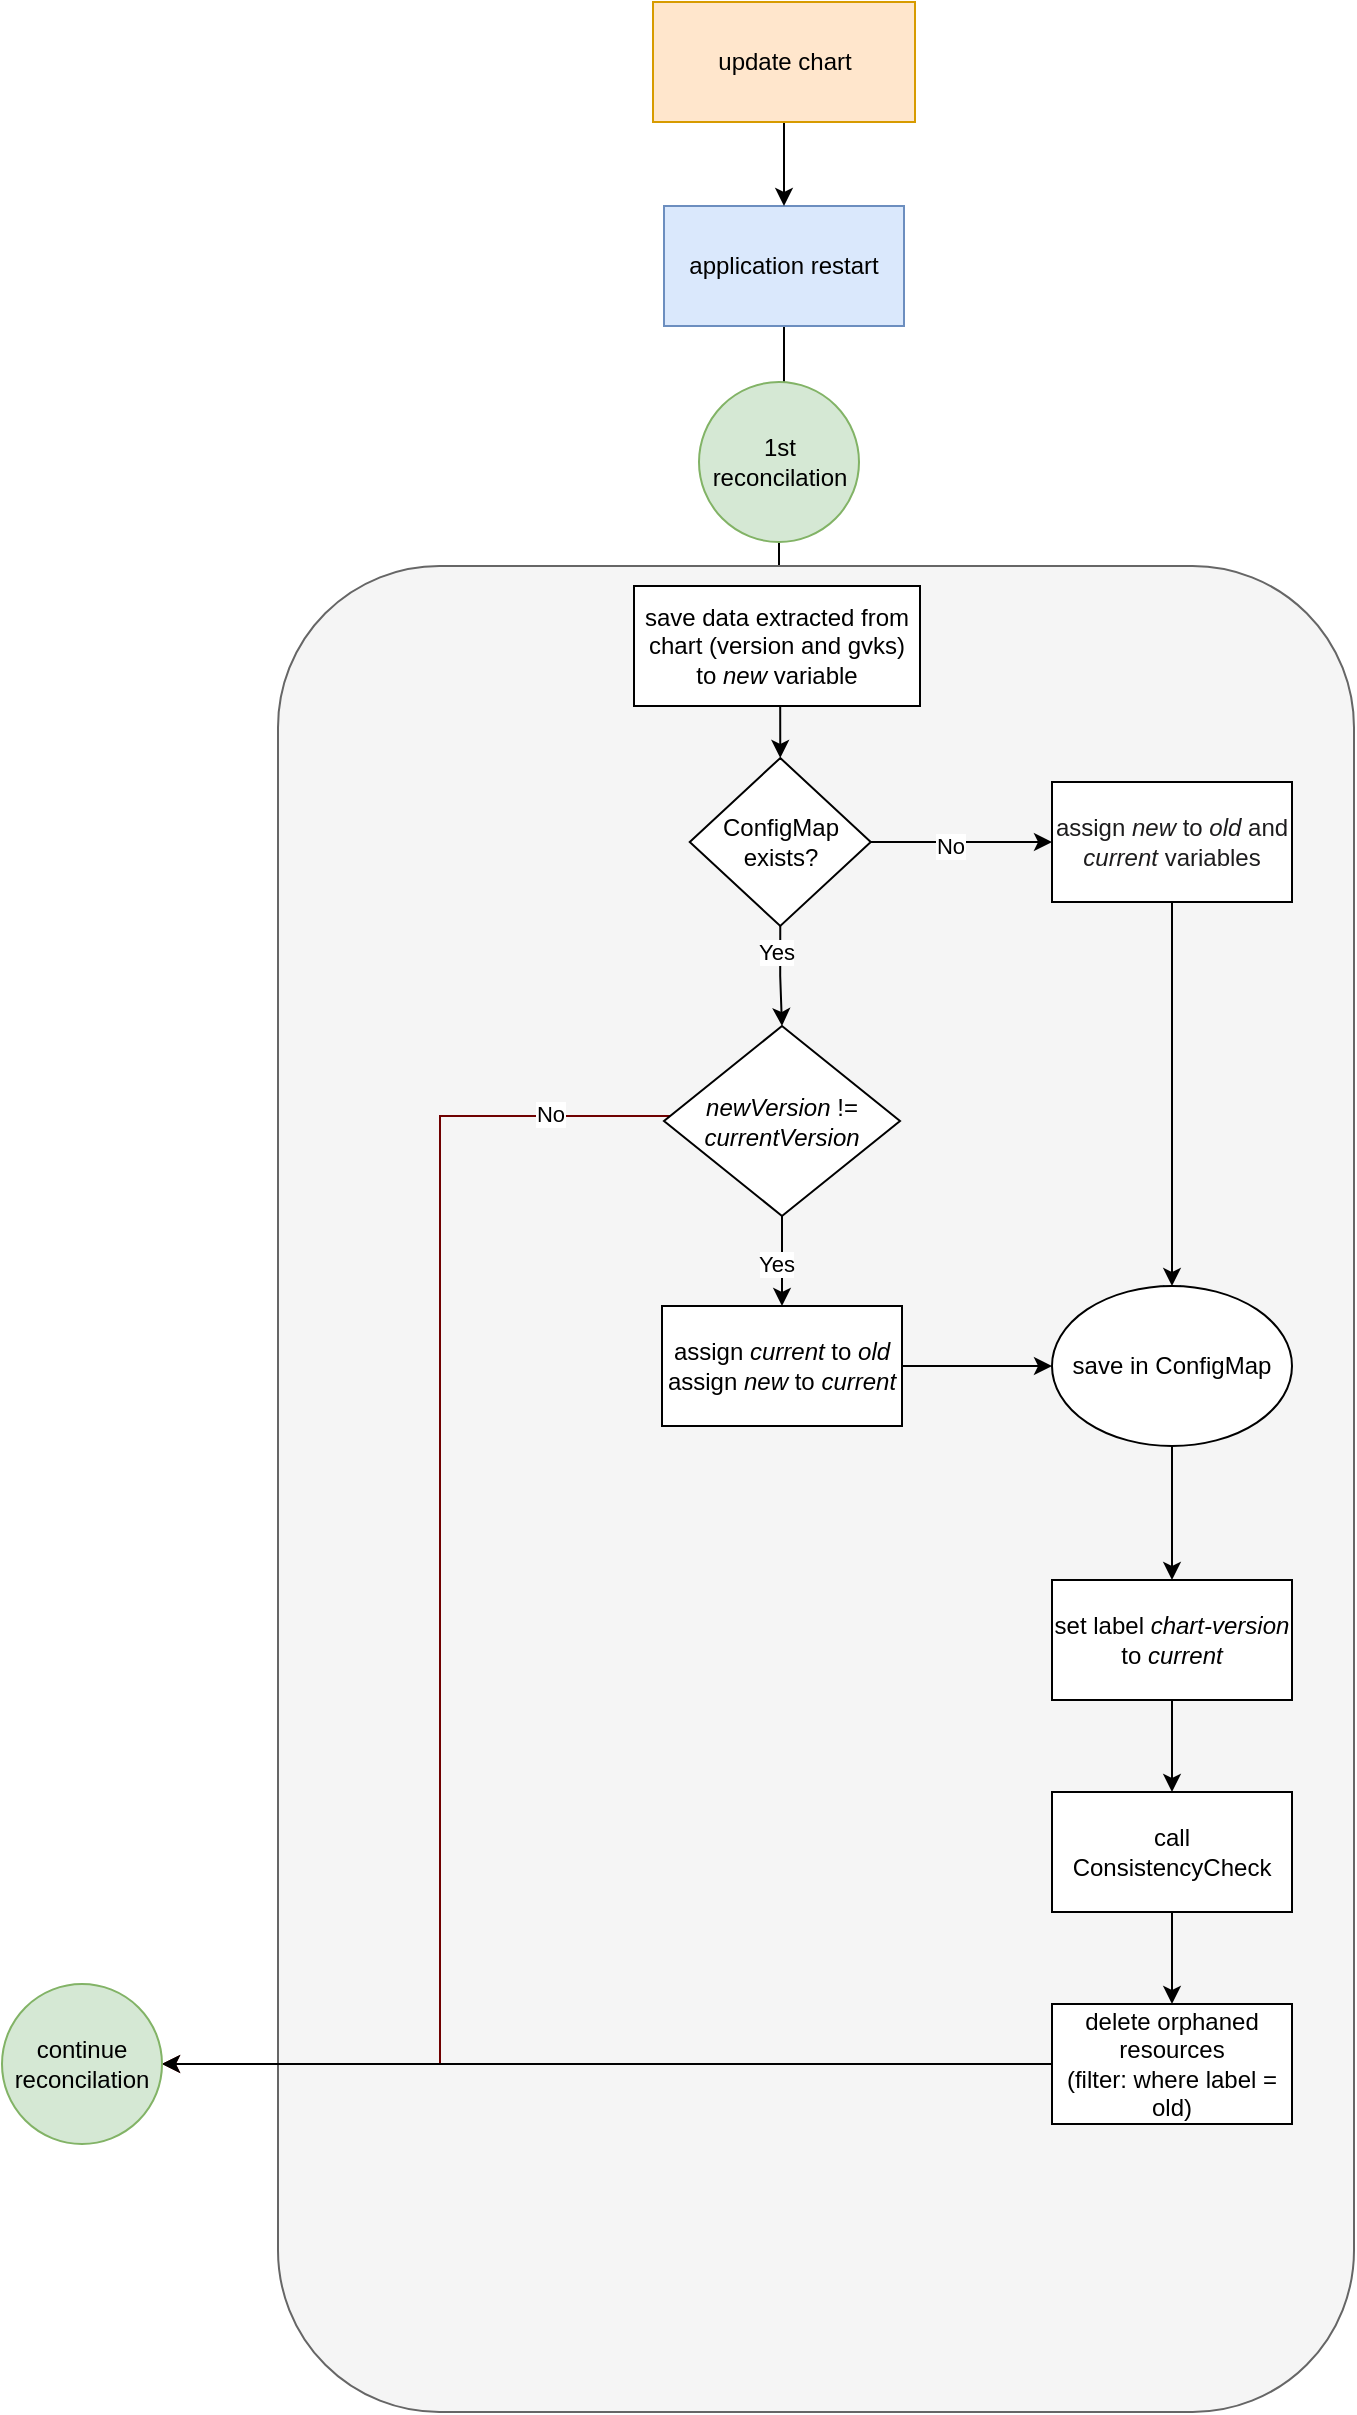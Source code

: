 <mxfile version="20.7.4" type="device"><diagram id="OHXYj9Oo1Txj0N6eSHdf" name="Strona-1"><mxGraphModel dx="2152" dy="916" grid="0" gridSize="10" guides="1" tooltips="1" connect="1" arrows="1" fold="1" page="0" pageScale="1" pageWidth="827" pageHeight="1169" math="0" shadow="0"><root><mxCell id="0"/><mxCell id="1" parent="0"/><mxCell id="QBl34vz8bVypGpjPJ9T1-3" style="edgeStyle=orthogonalEdgeStyle;rounded=0;orthogonalLoop=1;jettySize=auto;html=1;entryX=0.531;entryY=0.188;entryDx=0;entryDy=0;entryPerimeter=0;" parent="1" source="2K-8jbpOSL6tKk4jxHVO-1" target="QBl34vz8bVypGpjPJ9T1-2" edge="1"><mxGeometry relative="1" as="geometry"/></mxCell><mxCell id="2K-8jbpOSL6tKk4jxHVO-1" value="application restart" style="rounded=0;whiteSpace=wrap;html=1;fillColor=#dae8fc;strokeColor=#6c8ebf;" parent="1" vertex="1"><mxGeometry x="-477" y="128" width="120" height="60" as="geometry"/></mxCell><mxCell id="QBl34vz8bVypGpjPJ9T1-55" style="edgeStyle=orthogonalEdgeStyle;rounded=0;orthogonalLoop=1;jettySize=auto;html=1;entryX=0.5;entryY=0;entryDx=0;entryDy=0;" parent="1" source="2K-8jbpOSL6tKk4jxHVO-2" target="2K-8jbpOSL6tKk4jxHVO-1" edge="1"><mxGeometry relative="1" as="geometry"/></mxCell><mxCell id="2K-8jbpOSL6tKk4jxHVO-2" value="update chart" style="rounded=0;whiteSpace=wrap;html=1;fillColor=#ffe6cc;strokeColor=#d79b00;" parent="1" vertex="1"><mxGeometry x="-482.5" y="26" width="131" height="60" as="geometry"/></mxCell><mxCell id="QBl34vz8bVypGpjPJ9T1-45" style="edgeStyle=orthogonalEdgeStyle;rounded=0;orthogonalLoop=1;jettySize=auto;html=1;" parent="1" source="QBl34vz8bVypGpjPJ9T1-2" target="QBl34vz8bVypGpjPJ9T1-4" edge="1"><mxGeometry relative="1" as="geometry"/></mxCell><mxCell id="QBl34vz8bVypGpjPJ9T1-2" value="1st reconcilation" style="ellipse;whiteSpace=wrap;html=1;aspect=fixed;fillColor=#d5e8d4;strokeColor=#82b366;" parent="1" vertex="1"><mxGeometry x="-459.5" y="216" width="80" height="80" as="geometry"/></mxCell><mxCell id="QBl34vz8bVypGpjPJ9T1-4" value="" style="rounded=1;whiteSpace=wrap;html=1;fillColor=#f5f5f5;fontColor=#333333;strokeColor=#666666;" parent="1" vertex="1"><mxGeometry x="-670" y="308" width="538" height="923" as="geometry"/></mxCell><mxCell id="QBl34vz8bVypGpjPJ9T1-17" style="edgeStyle=orthogonalEdgeStyle;rounded=0;orthogonalLoop=1;jettySize=auto;html=1;exitX=0.5;exitY=1;exitDx=0;exitDy=0;entryX=0.5;entryY=0;entryDx=0;entryDy=0;" parent="1" source="QBl34vz8bVypGpjPJ9T1-5" target="QBl34vz8bVypGpjPJ9T1-16" edge="1"><mxGeometry relative="1" as="geometry"/></mxCell><mxCell id="QBl34vz8bVypGpjPJ9T1-5" value="save data extracted from chart (version and gvks) to &lt;i&gt;new&lt;/i&gt; variable" style="rounded=0;whiteSpace=wrap;html=1;" parent="1" vertex="1"><mxGeometry x="-492" y="318" width="143" height="60" as="geometry"/></mxCell><mxCell id="t9tExEgbkGkuqga_r0wn-3" style="edgeStyle=orthogonalEdgeStyle;rounded=0;orthogonalLoop=1;jettySize=auto;html=1;strokeColor=#000000;fontFamily=Helvetica;fontSize=12;" edge="1" parent="1" source="QBl34vz8bVypGpjPJ9T1-7" target="QBl34vz8bVypGpjPJ9T1-11"><mxGeometry relative="1" as="geometry"/></mxCell><mxCell id="QBl34vz8bVypGpjPJ9T1-7" value="&lt;span style=&quot;color: rgb(29, 28, 29); font-variant-ligatures: common-ligatures; text-align: left;&quot;&gt;&lt;font style=&quot;font-size: 12px;&quot;&gt;assign &lt;i&gt;new&lt;/i&gt; to &lt;i&gt;old&lt;/i&gt; and &lt;i&gt;current&lt;/i&gt; variables&lt;/font&gt;&lt;/span&gt;" style="rounded=0;whiteSpace=wrap;html=1;" parent="1" vertex="1"><mxGeometry x="-283" y="416" width="120" height="60" as="geometry"/></mxCell><mxCell id="QBl34vz8bVypGpjPJ9T1-31" style="edgeStyle=orthogonalEdgeStyle;rounded=0;orthogonalLoop=1;jettySize=auto;html=1;fillColor=#1ba1e2;strokeColor=#006EAF;" parent="1" source="QBl34vz8bVypGpjPJ9T1-11" edge="1" target="QBl34vz8bVypGpjPJ9T1-4"><mxGeometry relative="1" as="geometry"><mxPoint x="-397" y="855" as="targetPoint"/><Array as="points"><mxPoint x="-366" y="820"/><mxPoint x="-366" y="820"/></Array></mxGeometry></mxCell><mxCell id="t9tExEgbkGkuqga_r0wn-2" style="edgeStyle=orthogonalEdgeStyle;rounded=0;orthogonalLoop=1;jettySize=auto;html=1;" edge="1" parent="1" source="QBl34vz8bVypGpjPJ9T1-11" target="QBl34vz8bVypGpjPJ9T1-34"><mxGeometry relative="1" as="geometry"/></mxCell><mxCell id="QBl34vz8bVypGpjPJ9T1-11" value="&lt;span style=&quot;color: rgb(0, 0, 0); font-family: Helvetica; font-size: 12px; font-style: normal; font-variant-ligatures: normal; font-variant-caps: normal; font-weight: 400; letter-spacing: normal; orphans: 2; text-align: center; text-indent: 0px; text-transform: none; widows: 2; word-spacing: 0px; -webkit-text-stroke-width: 0px; text-decoration-thickness: initial; text-decoration-style: initial; text-decoration-color: initial; float: none; display: inline !important;&quot;&gt;save in ConfigMap&lt;/span&gt;" style="ellipse;whiteSpace=wrap;html=1;" parent="1" vertex="1"><mxGeometry x="-283" y="668" width="120" height="80" as="geometry"/></mxCell><mxCell id="QBl34vz8bVypGpjPJ9T1-23" style="edgeStyle=orthogonalEdgeStyle;rounded=0;orthogonalLoop=1;jettySize=auto;html=1;" parent="1" source="QBl34vz8bVypGpjPJ9T1-12" target="QBl34vz8bVypGpjPJ9T1-11" edge="1"><mxGeometry relative="1" as="geometry"/></mxCell><mxCell id="QBl34vz8bVypGpjPJ9T1-12" value="assign&amp;nbsp;&lt;i&gt;current&lt;/i&gt;&amp;nbsp;to&amp;nbsp;&lt;i&gt;old&lt;/i&gt;&lt;br&gt;assign &lt;i&gt;new&lt;/i&gt; to&amp;nbsp;&lt;i&gt;current&lt;/i&gt;" style="rounded=0;whiteSpace=wrap;html=1;" parent="1" vertex="1"><mxGeometry x="-478" y="678" width="120" height="60" as="geometry"/></mxCell><mxCell id="QBl34vz8bVypGpjPJ9T1-22" style="edgeStyle=orthogonalEdgeStyle;rounded=0;orthogonalLoop=1;jettySize=auto;html=1;exitX=0.5;exitY=1;exitDx=0;exitDy=0;" parent="1" source="QBl34vz8bVypGpjPJ9T1-16" target="QBl34vz8bVypGpjPJ9T1-20" edge="1"><mxGeometry relative="1" as="geometry"/></mxCell><mxCell id="QBl34vz8bVypGpjPJ9T1-26" value="Yes" style="edgeLabel;html=1;align=center;verticalAlign=middle;resizable=0;points=[];" parent="QBl34vz8bVypGpjPJ9T1-22" vertex="1" connectable="0"><mxGeometry x="-0.489" y="-2" relative="1" as="geometry"><mxPoint as="offset"/></mxGeometry></mxCell><mxCell id="QBl34vz8bVypGpjPJ9T1-16" value="ConfigMap exists?" style="rhombus;whiteSpace=wrap;html=1;" parent="1" vertex="1"><mxGeometry x="-464.12" y="404" width="90.5" height="84" as="geometry"/></mxCell><mxCell id="QBl34vz8bVypGpjPJ9T1-18" value="" style="endArrow=classic;html=1;rounded=0;exitX=1;exitY=0.5;exitDx=0;exitDy=0;" parent="1" source="QBl34vz8bVypGpjPJ9T1-16" target="QBl34vz8bVypGpjPJ9T1-7" edge="1"><mxGeometry width="50" height="50" relative="1" as="geometry"><mxPoint x="-211" y="461" as="sourcePoint"/><mxPoint x="-161" y="411" as="targetPoint"/></mxGeometry></mxCell><mxCell id="QBl34vz8bVypGpjPJ9T1-25" value="No" style="edgeLabel;html=1;align=center;verticalAlign=middle;resizable=0;points=[];" parent="QBl34vz8bVypGpjPJ9T1-18" vertex="1" connectable="0"><mxGeometry x="-0.124" y="-2" relative="1" as="geometry"><mxPoint as="offset"/></mxGeometry></mxCell><mxCell id="QBl34vz8bVypGpjPJ9T1-24" style="edgeStyle=orthogonalEdgeStyle;rounded=0;orthogonalLoop=1;jettySize=auto;html=1;entryX=0.5;entryY=0;entryDx=0;entryDy=0;" parent="1" source="QBl34vz8bVypGpjPJ9T1-20" target="QBl34vz8bVypGpjPJ9T1-12" edge="1"><mxGeometry relative="1" as="geometry"/></mxCell><mxCell id="QBl34vz8bVypGpjPJ9T1-27" value="Yes" style="edgeLabel;html=1;align=center;verticalAlign=middle;resizable=0;points=[];" parent="QBl34vz8bVypGpjPJ9T1-24" vertex="1" connectable="0"><mxGeometry x="0.046" y="-3" relative="1" as="geometry"><mxPoint as="offset"/></mxGeometry></mxCell><mxCell id="QBl34vz8bVypGpjPJ9T1-32" style="edgeStyle=orthogonalEdgeStyle;rounded=0;orthogonalLoop=1;jettySize=auto;html=1;fillColor=#a20025;strokeColor=#6F0000;" parent="1" source="QBl34vz8bVypGpjPJ9T1-20" edge="1" target="QBl34vz8bVypGpjPJ9T1-46"><mxGeometry relative="1" as="geometry"><mxPoint x="-477" y="855" as="targetPoint"/><Array as="points"><mxPoint x="-589" y="583"/><mxPoint x="-589" y="1057"/></Array></mxGeometry></mxCell><mxCell id="QBl34vz8bVypGpjPJ9T1-53" value="No" style="edgeLabel;html=1;align=center;verticalAlign=middle;resizable=0;points=[];" parent="QBl34vz8bVypGpjPJ9T1-32" vertex="1" connectable="0"><mxGeometry x="0.007" y="1" relative="1" as="geometry"><mxPoint x="54" y="-253" as="offset"/></mxGeometry></mxCell><mxCell id="QBl34vz8bVypGpjPJ9T1-20" value="&lt;span style=&quot;color: rgb(0, 0, 0); font-family: Helvetica; font-size: 12px; font-variant-ligatures: normal; font-variant-caps: normal; font-weight: 400; letter-spacing: normal; orphans: 2; text-align: center; text-indent: 0px; text-transform: none; widows: 2; word-spacing: 0px; -webkit-text-stroke-width: 0px; background-color: rgb(255, 255, 255); text-decoration-thickness: initial; text-decoration-style: initial; text-decoration-color: initial; float: none; display: inline !important;&quot;&gt;&lt;i&gt;newVersion&lt;/i&gt;&lt;/span&gt;&lt;span style=&quot;color: rgb(0, 0, 0); font-family: Helvetica; font-size: 12px; font-style: normal; font-variant-ligatures: normal; font-variant-caps: normal; font-weight: 400; letter-spacing: normal; orphans: 2; text-align: center; text-indent: 0px; text-transform: none; widows: 2; word-spacing: 0px; -webkit-text-stroke-width: 0px; background-color: rgb(255, 255, 255); text-decoration-thickness: initial; text-decoration-style: initial; text-decoration-color: initial; float: none; display: inline !important;&quot;&gt; != &lt;/span&gt;&lt;span style=&quot;color: rgb(0, 0, 0); font-family: Helvetica; font-size: 12px; font-variant-ligatures: normal; font-variant-caps: normal; font-weight: 400; letter-spacing: normal; orphans: 2; text-align: center; text-indent: 0px; text-transform: none; widows: 2; word-spacing: 0px; -webkit-text-stroke-width: 0px; background-color: rgb(255, 255, 255); text-decoration-thickness: initial; text-decoration-style: initial; text-decoration-color: initial; float: none; display: inline !important;&quot;&gt;&lt;i&gt;currentVersion&lt;/i&gt;&lt;/span&gt;" style="rhombus;whiteSpace=wrap;html=1;" parent="1" vertex="1"><mxGeometry x="-477" y="538" width="118" height="95" as="geometry"/></mxCell><mxCell id="QBl34vz8bVypGpjPJ9T1-37" style="edgeStyle=orthogonalEdgeStyle;rounded=0;orthogonalLoop=1;jettySize=auto;html=1;entryX=0.5;entryY=0;entryDx=0;entryDy=0;fillColor=#1ba1e2;strokeColor=#000000;" parent="1" source="QBl34vz8bVypGpjPJ9T1-34" target="QBl34vz8bVypGpjPJ9T1-36" edge="1"><mxGeometry relative="1" as="geometry"/></mxCell><mxCell id="QBl34vz8bVypGpjPJ9T1-34" value="set label &lt;i&gt;chart-version&lt;/i&gt; to &lt;i&gt;current&lt;/i&gt;" style="rounded=0;whiteSpace=wrap;html=1;" parent="1" vertex="1"><mxGeometry x="-283" y="815" width="120" height="60" as="geometry"/></mxCell><mxCell id="QBl34vz8bVypGpjPJ9T1-40" style="edgeStyle=orthogonalEdgeStyle;rounded=0;orthogonalLoop=1;jettySize=auto;html=1;fillColor=#1ba1e2;strokeColor=#000000;" parent="1" source="QBl34vz8bVypGpjPJ9T1-36" target="QBl34vz8bVypGpjPJ9T1-39" edge="1"><mxGeometry relative="1" as="geometry"/></mxCell><mxCell id="QBl34vz8bVypGpjPJ9T1-36" value="call ConsistencyCheck" style="rounded=0;whiteSpace=wrap;html=1;" parent="1" vertex="1"><mxGeometry x="-283" y="921" width="120" height="60" as="geometry"/></mxCell><mxCell id="QBl34vz8bVypGpjPJ9T1-51" style="edgeStyle=orthogonalEdgeStyle;rounded=0;orthogonalLoop=1;jettySize=auto;html=1;fillColor=#1ba1e2;strokeColor=#000000;" parent="1" source="QBl34vz8bVypGpjPJ9T1-39" target="QBl34vz8bVypGpjPJ9T1-46" edge="1"><mxGeometry relative="1" as="geometry"/></mxCell><mxCell id="QBl34vz8bVypGpjPJ9T1-39" value="delete&amp;nbsp;orphaned resources&lt;br style=&quot;border-color: var(--border-color);&quot;&gt;(filter: where label = old)" style="rounded=0;whiteSpace=wrap;html=1;" parent="1" vertex="1"><mxGeometry x="-283" y="1027" width="120" height="60" as="geometry"/></mxCell><mxCell id="QBl34vz8bVypGpjPJ9T1-46" value="continue reconcilation" style="ellipse;whiteSpace=wrap;html=1;aspect=fixed;fillColor=#d5e8d4;strokeColor=#82b366;" parent="1" vertex="1"><mxGeometry x="-808" y="1017" width="80" height="80" as="geometry"/></mxCell></root></mxGraphModel></diagram></mxfile>